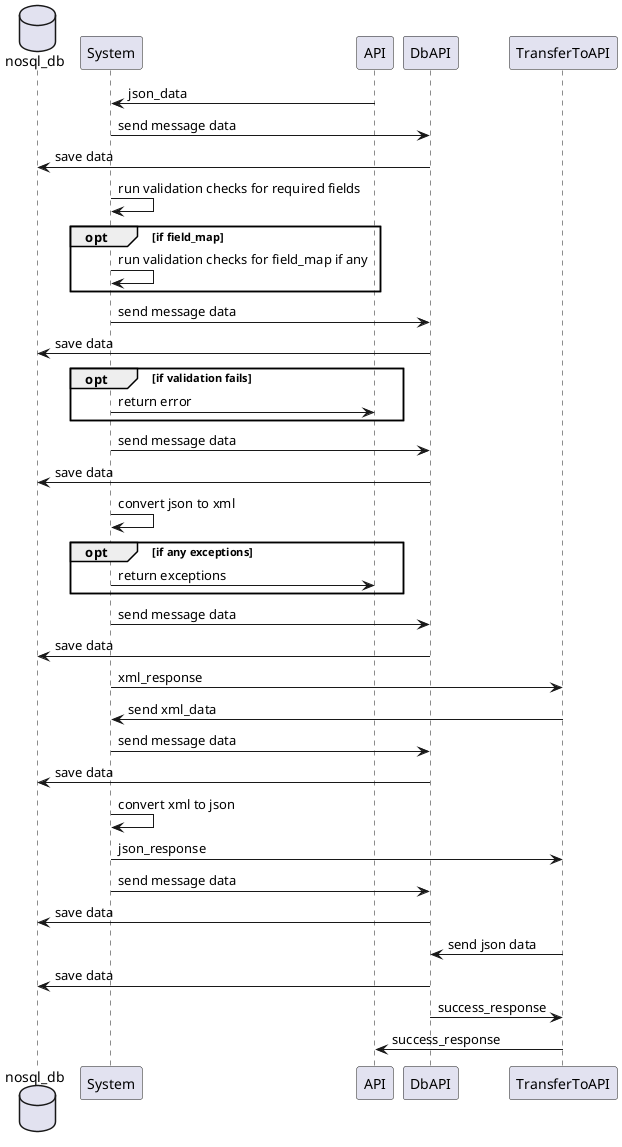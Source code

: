 @startuml
database nosql_db
System <- API : json_data
System -> DbAPI : send message data
DbAPI -> nosql_db : save data
System -> System : run validation checks for required fields
opt if field_map
    System -> System : run validation checks for field_map if any
end
System -> DbAPI : send message data
DbAPI -> nosql_db : save data
opt if validation fails
    System -> API : return error
end
System -> DbAPI : send message data
DbAPI -> nosql_db : save data
System -> System : convert json to xml
opt if any exceptions
    System -> API : return exceptions
end
System -> DbAPI : send message data
DbAPI -> nosql_db : save data
TransferToAPI <- System : xml_response
TransferToAPI -> System : send xml_data
System -> DbAPI : send message data
DbAPI -> nosql_db : save data
System -> System : convert xml to json
System -> TransferToAPI : json_response
System -> DbAPI : send message data
DbAPI -> nosql_db : save data
TransferToAPI -> DbAPI : send json data
DbAPI -> nosql_db : save data
DbAPI -> TransferToAPI : success_response
TransferToAPI -> API : success_response
@enduml